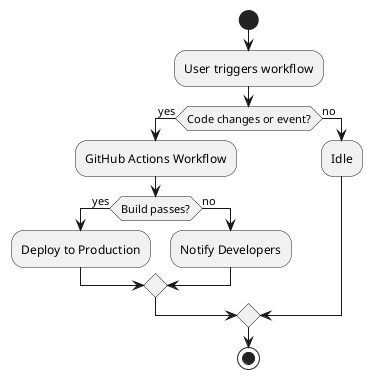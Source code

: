 @startuml
|User|
start
:User triggers workflow;
if (Code changes or event?) then (yes)
  :GitHub Actions Workflow;
  if (Build passes?) then (yes)
    :Deploy to Production;
  else (no)
    :Notify Developers;
  endif
else (no)
  :Idle;
endif
stop
@enduml